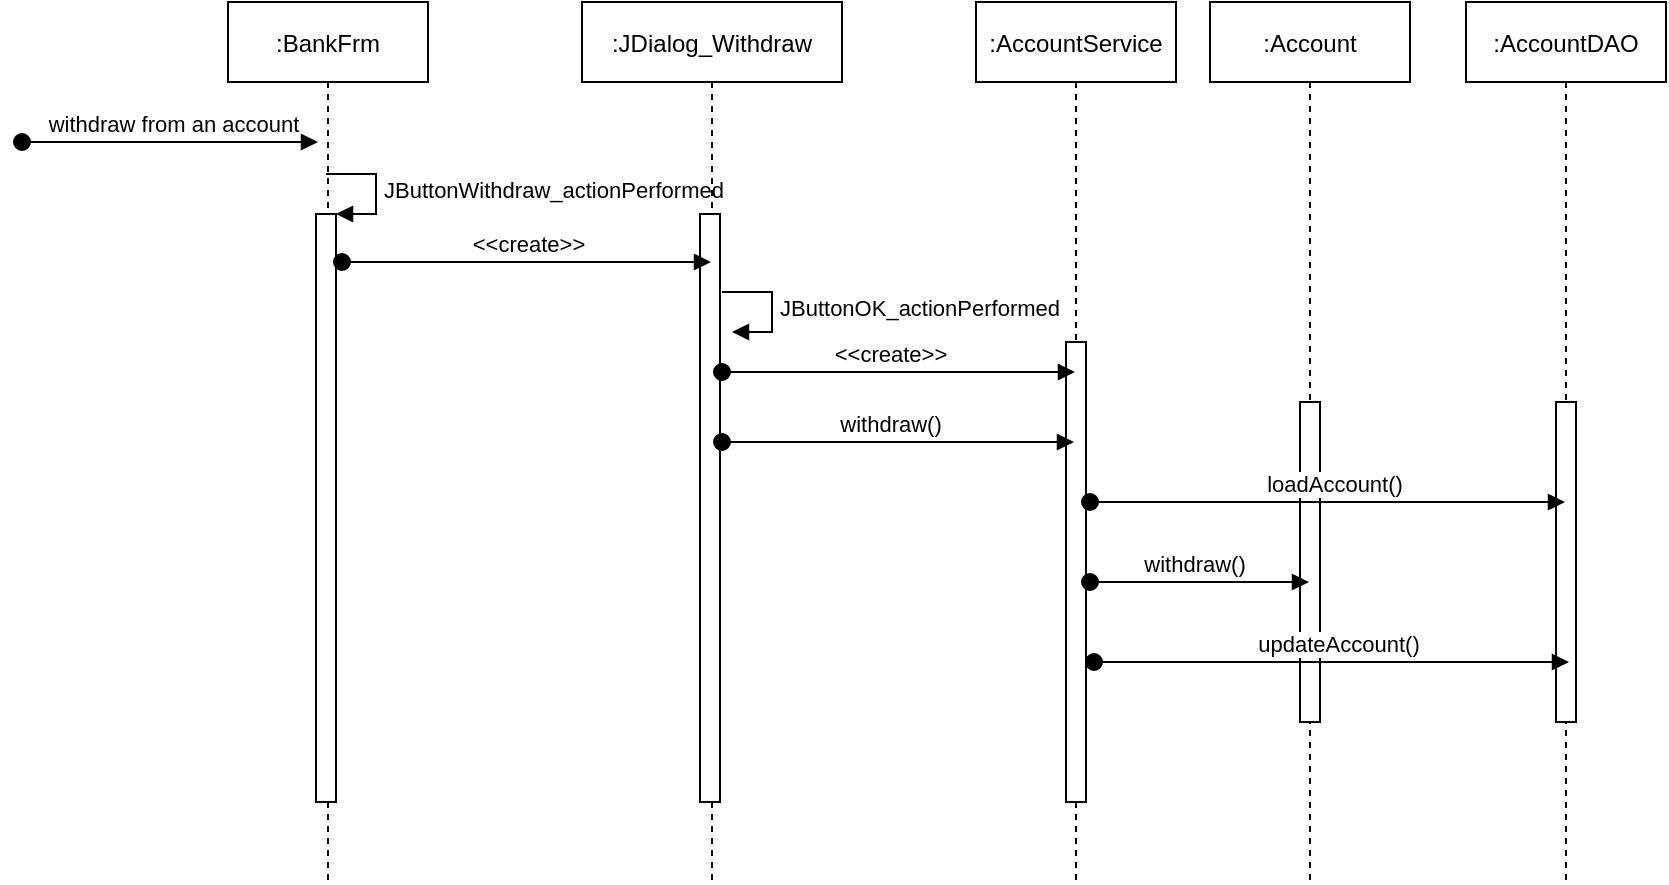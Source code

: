 <mxfile version="13.9.9" type="device"><diagram id="kgpKYQtTHZ0yAKxKKP6v" name="Page-1"><mxGraphModel dx="2959" dy="492" grid="1" gridSize="10" guides="1" tooltips="1" connect="1" arrows="1" fold="1" page="1" pageScale="1" pageWidth="850" pageHeight="1100" math="0" shadow="0"><root><mxCell id="0"/><mxCell id="1" parent="0"/><mxCell id="3nuBFxr9cyL0pnOWT2aG-1" value=":AccountService" style="shape=umlLifeline;perimeter=lifelinePerimeter;container=1;collapsible=0;recursiveResize=0;rounded=0;shadow=0;strokeWidth=1;" parent="1" vertex="1"><mxGeometry x="-369" y="80" width="100" height="440" as="geometry"/></mxCell><mxCell id="eTb7ikXqM6L-fqKEgFi2-3" value="" style="html=1;points=[];perimeter=orthogonalPerimeter;" parent="3nuBFxr9cyL0pnOWT2aG-1" vertex="1"><mxGeometry x="45" y="170" width="10" height="230" as="geometry"/></mxCell><mxCell id="3nuBFxr9cyL0pnOWT2aG-5" value=":Account" style="shape=umlLifeline;perimeter=lifelinePerimeter;container=1;collapsible=0;recursiveResize=0;rounded=0;shadow=0;strokeWidth=1;" parent="1" vertex="1"><mxGeometry x="-252" y="80" width="100" height="440" as="geometry"/></mxCell><mxCell id="3nuBFxr9cyL0pnOWT2aG-6" value="" style="points=[];perimeter=orthogonalPerimeter;rounded=0;shadow=0;strokeWidth=1;" parent="3nuBFxr9cyL0pnOWT2aG-5" vertex="1"><mxGeometry x="45" y="200" width="10" height="160" as="geometry"/></mxCell><mxCell id="eTb7ikXqM6L-fqKEgFi2-1" value=":AccountDAO" style="shape=umlLifeline;perimeter=lifelinePerimeter;container=1;collapsible=0;recursiveResize=0;rounded=0;shadow=0;strokeWidth=1;" parent="1" vertex="1"><mxGeometry x="-124" y="80" width="100" height="440" as="geometry"/></mxCell><mxCell id="eTb7ikXqM6L-fqKEgFi2-2" value="" style="points=[];perimeter=orthogonalPerimeter;rounded=0;shadow=0;strokeWidth=1;" parent="eTb7ikXqM6L-fqKEgFi2-1" vertex="1"><mxGeometry x="45" y="200" width="10" height="160" as="geometry"/></mxCell><mxCell id="eTb7ikXqM6L-fqKEgFi2-5" value=":BankFrm" style="shape=umlLifeline;perimeter=lifelinePerimeter;container=1;collapsible=0;recursiveResize=0;rounded=0;shadow=0;strokeWidth=1;" parent="1" vertex="1"><mxGeometry x="-743" y="80" width="100" height="440" as="geometry"/></mxCell><mxCell id="eTb7ikXqM6L-fqKEgFi2-6" value="withdraw from an account" style="verticalAlign=bottom;startArrow=oval;endArrow=block;startSize=8;shadow=0;strokeWidth=1;" parent="eTb7ikXqM6L-fqKEgFi2-5" edge="1"><mxGeometry x="0.027" relative="1" as="geometry"><mxPoint x="-103" y="70" as="sourcePoint"/><mxPoint x="45" y="70" as="targetPoint"/><mxPoint as="offset"/></mxGeometry></mxCell><mxCell id="eTb7ikXqM6L-fqKEgFi2-9" value="" style="html=1;points=[];perimeter=orthogonalPerimeter;" parent="eTb7ikXqM6L-fqKEgFi2-5" vertex="1"><mxGeometry x="44" y="106" width="10" height="294" as="geometry"/></mxCell><mxCell id="eTb7ikXqM6L-fqKEgFi2-10" value="JButtonWithdraw_actionPerformed" style="edgeStyle=orthogonalEdgeStyle;html=1;align=left;spacingLeft=2;endArrow=block;rounded=0;entryX=1;entryY=0;" parent="eTb7ikXqM6L-fqKEgFi2-5" target="eTb7ikXqM6L-fqKEgFi2-9" edge="1"><mxGeometry relative="1" as="geometry"><mxPoint x="49" y="86" as="sourcePoint"/><Array as="points"><mxPoint x="74" y="86"/></Array></mxGeometry></mxCell><mxCell id="eTb7ikXqM6L-fqKEgFi2-11" value=":JDialog_Withdraw" style="shape=umlLifeline;perimeter=lifelinePerimeter;container=1;collapsible=0;recursiveResize=0;rounded=0;shadow=0;strokeWidth=1;" parent="1" vertex="1"><mxGeometry x="-566" y="80" width="130" height="440" as="geometry"/></mxCell><mxCell id="eTb7ikXqM6L-fqKEgFi2-13" value="" style="html=1;points=[];perimeter=orthogonalPerimeter;" parent="eTb7ikXqM6L-fqKEgFi2-11" vertex="1"><mxGeometry x="59" y="106" width="10" height="294" as="geometry"/></mxCell><mxCell id="eTb7ikXqM6L-fqKEgFi2-15" value="&amp;lt;&amp;lt;create&amp;gt;&amp;gt;" style="html=1;verticalAlign=bottom;startArrow=oval;startFill=1;endArrow=block;startSize=8;" parent="1" target="eTb7ikXqM6L-fqKEgFi2-11" edge="1"><mxGeometry width="60" relative="1" as="geometry"><mxPoint x="-686" y="210" as="sourcePoint"/><mxPoint x="-626" y="210" as="targetPoint"/></mxGeometry></mxCell><mxCell id="eTb7ikXqM6L-fqKEgFi2-16" value="JButtonOK_actionPerformed" style="edgeStyle=orthogonalEdgeStyle;html=1;align=left;spacingLeft=2;endArrow=block;rounded=0;entryX=1;entryY=0;" parent="1" edge="1"><mxGeometry relative="1" as="geometry"><mxPoint x="-496" y="225" as="sourcePoint"/><Array as="points"><mxPoint x="-471" y="225"/></Array><mxPoint x="-491" y="245.0" as="targetPoint"/></mxGeometry></mxCell><mxCell id="eTb7ikXqM6L-fqKEgFi2-17" value="&amp;lt;&amp;lt;create&amp;gt;&amp;gt;" style="html=1;verticalAlign=bottom;startArrow=oval;startFill=1;endArrow=block;startSize=8;" parent="1" target="3nuBFxr9cyL0pnOWT2aG-1" edge="1"><mxGeometry x="-0.05" width="60" relative="1" as="geometry"><mxPoint x="-496" y="265" as="sourcePoint"/><mxPoint x="-436" y="265" as="targetPoint"/><mxPoint as="offset"/></mxGeometry></mxCell><mxCell id="eTb7ikXqM6L-fqKEgFi2-18" value="withdraw()" style="html=1;verticalAlign=bottom;startArrow=oval;startFill=1;endArrow=block;startSize=8;" parent="1" edge="1"><mxGeometry x="-0.05" width="60" relative="1" as="geometry"><mxPoint x="-496" y="300" as="sourcePoint"/><mxPoint x="-320" y="300" as="targetPoint"/><mxPoint as="offset"/></mxGeometry></mxCell><mxCell id="eTb7ikXqM6L-fqKEgFi2-26" value="loadAccount()" style="html=1;verticalAlign=bottom;startArrow=oval;startFill=1;endArrow=block;startSize=8;" parent="1" target="eTb7ikXqM6L-fqKEgFi2-1" edge="1"><mxGeometry x="0.027" width="60" relative="1" as="geometry"><mxPoint x="-312" y="330" as="sourcePoint"/><mxPoint x="-252" y="330" as="targetPoint"/><mxPoint as="offset"/></mxGeometry></mxCell><mxCell id="eTb7ikXqM6L-fqKEgFi2-27" value="withdraw()" style="html=1;verticalAlign=bottom;startArrow=oval;startFill=1;endArrow=block;startSize=8;" parent="1" target="3nuBFxr9cyL0pnOWT2aG-5" edge="1"><mxGeometry x="-0.05" width="60" relative="1" as="geometry"><mxPoint x="-312" y="370" as="sourcePoint"/><mxPoint x="-252" y="370" as="targetPoint"/><mxPoint as="offset"/></mxGeometry></mxCell><mxCell id="eTb7ikXqM6L-fqKEgFi2-28" value="updateAccount()" style="html=1;verticalAlign=bottom;startArrow=oval;startFill=1;endArrow=block;startSize=8;" parent="1" edge="1"><mxGeometry x="0.027" width="60" relative="1" as="geometry"><mxPoint x="-310" y="410" as="sourcePoint"/><mxPoint x="-72.5" y="410" as="targetPoint"/><mxPoint as="offset"/></mxGeometry></mxCell></root></mxGraphModel></diagram></mxfile>